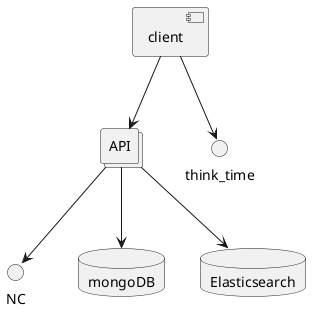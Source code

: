 @startuml layer_queuing_simulation

component client

collections API

circle think_time

circle NC

database mongoDB

database Elasticsearch


client --> API

client --> think_time

API --> mongoDB

API --> Elasticsearch

API --> NC





@enduml